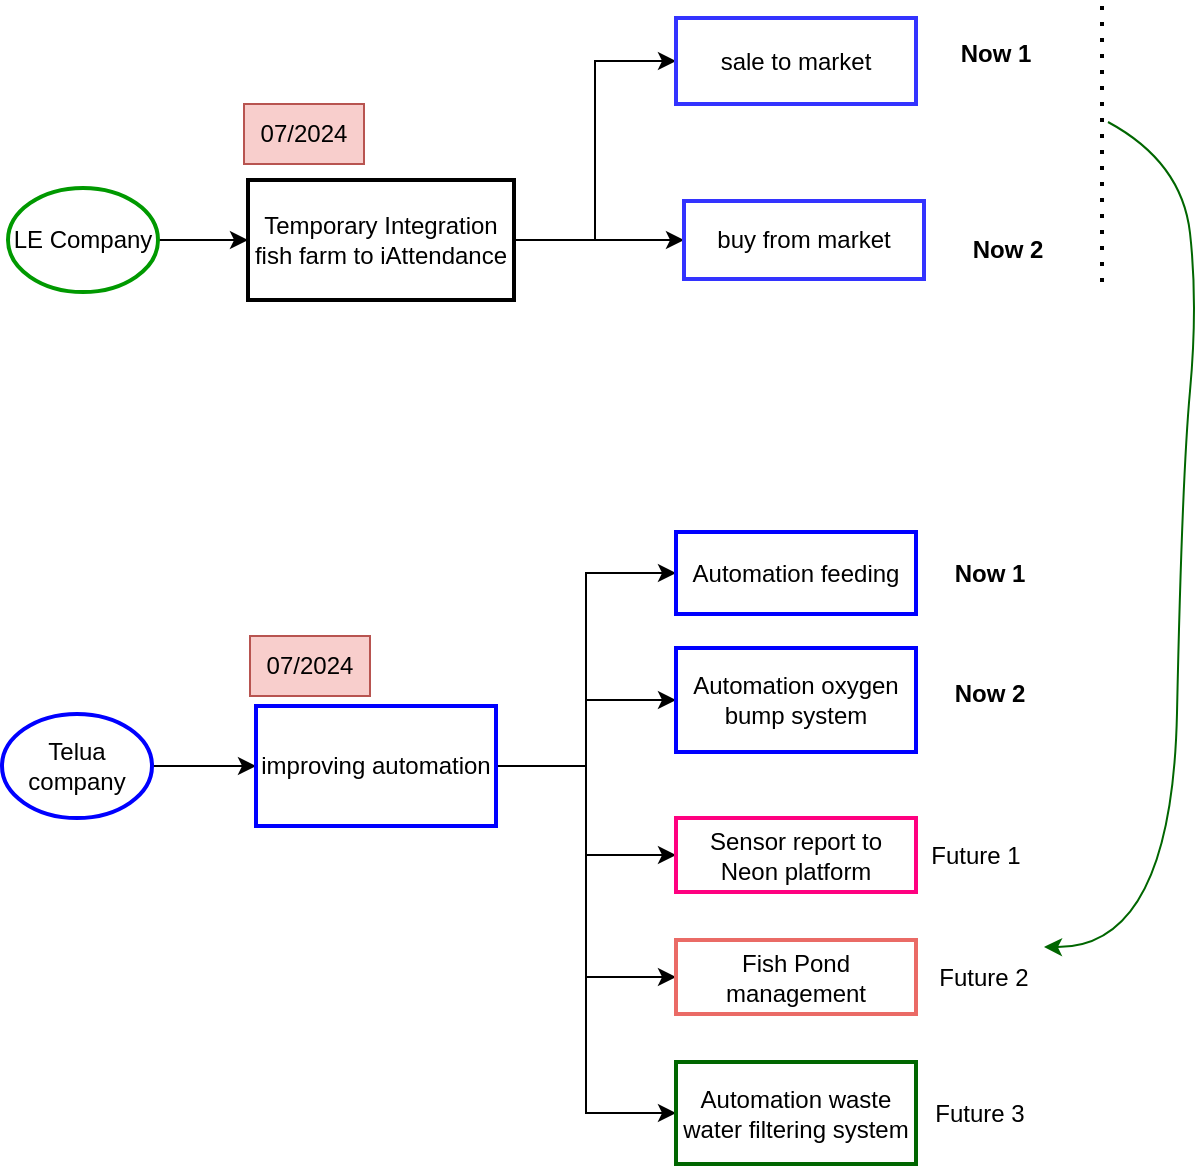<mxfile border="50" scale="3" compressed="false" locked="false" version="24.5.4" type="github">
  <diagram name="Blank" id="YmL12bMKpDGza6XwsDPr">
    <mxGraphModel dx="794" dy="452" grid="0" gridSize="10" guides="1" tooltips="1" connect="1" arrows="1" fold="1" page="0" pageScale="1" pageWidth="827" pageHeight="1169" background="none" math="1" shadow="0">
      <root>
        <mxCell id="X5NqExCQtvZxIxQ7pmgY-0" />
        <mxCell id="1" parent="X5NqExCQtvZxIxQ7pmgY-0" />
        <mxCell id="Izuh_7VSpfHUf3xHKSjE-6" value="" style="edgeStyle=orthogonalEdgeStyle;rounded=0;orthogonalLoop=1;jettySize=auto;html=1;" parent="1" source="Izuh_7VSpfHUf3xHKSjE-1" target="Izuh_7VSpfHUf3xHKSjE-5" edge="1">
          <mxGeometry relative="1" as="geometry" />
        </mxCell>
        <mxCell id="Izuh_7VSpfHUf3xHKSjE-1" value="LE Company" style="strokeWidth=2;html=1;shape=mxgraph.flowchart.start_2;whiteSpace=wrap;strokeColor=#009900;" parent="1" vertex="1">
          <mxGeometry x="128" y="180" width="75" height="52" as="geometry" />
        </mxCell>
        <mxCell id="Izuh_7VSpfHUf3xHKSjE-10" value="" style="edgeStyle=orthogonalEdgeStyle;rounded=0;orthogonalLoop=1;jettySize=auto;html=1;entryX=0;entryY=0.5;entryDx=0;entryDy=0;" parent="1" source="Izuh_7VSpfHUf3xHKSjE-5" target="Izuh_7VSpfHUf3xHKSjE-11" edge="1">
          <mxGeometry relative="1" as="geometry">
            <mxPoint x="462" y="177" as="targetPoint" />
          </mxGeometry>
        </mxCell>
        <mxCell id="Izuh_7VSpfHUf3xHKSjE-13" style="edgeStyle=orthogonalEdgeStyle;rounded=0;orthogonalLoop=1;jettySize=auto;html=1;entryX=0;entryY=0.5;entryDx=0;entryDy=0;" parent="1" source="Izuh_7VSpfHUf3xHKSjE-5" target="Izuh_7VSpfHUf3xHKSjE-12" edge="1">
          <mxGeometry relative="1" as="geometry" />
        </mxCell>
        <mxCell id="Izuh_7VSpfHUf3xHKSjE-5" value="Temporary Integration fish farm to iAttendance" style="whiteSpace=wrap;html=1;strokeWidth=2;" parent="1" vertex="1">
          <mxGeometry x="248" y="176" width="133" height="60" as="geometry" />
        </mxCell>
        <mxCell id="Izuh_7VSpfHUf3xHKSjE-7" value="07/2024" style="text;strokeColor=#b85450;align=center;fillColor=#f8cecc;html=1;verticalAlign=middle;whiteSpace=wrap;rounded=0;" parent="1" vertex="1">
          <mxGeometry x="246" y="138" width="60" height="30" as="geometry" />
        </mxCell>
        <mxCell id="Izuh_7VSpfHUf3xHKSjE-11" value="sale to market" style="whiteSpace=wrap;html=1;strokeWidth=2;strokeColor=#3333FF;" parent="1" vertex="1">
          <mxGeometry x="462" y="95" width="120" height="43" as="geometry" />
        </mxCell>
        <mxCell id="Izuh_7VSpfHUf3xHKSjE-12" value="buy from market" style="whiteSpace=wrap;html=1;strokeWidth=2;strokeColor=#3333FF;" parent="1" vertex="1">
          <mxGeometry x="466" y="186.5" width="120" height="39" as="geometry" />
        </mxCell>
        <mxCell id="Izuh_7VSpfHUf3xHKSjE-25" style="edgeStyle=orthogonalEdgeStyle;rounded=0;orthogonalLoop=1;jettySize=auto;html=1;entryX=0;entryY=0.5;entryDx=0;entryDy=0;" parent="1" source="Izuh_7VSpfHUf3xHKSjE-14" target="Izuh_7VSpfHUf3xHKSjE-18" edge="1">
          <mxGeometry relative="1" as="geometry" />
        </mxCell>
        <mxCell id="Izuh_7VSpfHUf3xHKSjE-14" value="Telua company" style="strokeWidth=2;html=1;shape=mxgraph.flowchart.start_2;whiteSpace=wrap;strokeColor=#0000FF;" parent="1" vertex="1">
          <mxGeometry x="125" y="443" width="75" height="52" as="geometry" />
        </mxCell>
        <mxCell id="Izuh_7VSpfHUf3xHKSjE-16" value="" style="edgeStyle=orthogonalEdgeStyle;rounded=0;orthogonalLoop=1;jettySize=auto;html=1;entryX=0;entryY=0.5;entryDx=0;entryDy=0;" parent="1" source="Izuh_7VSpfHUf3xHKSjE-18" target="Izuh_7VSpfHUf3xHKSjE-21" edge="1">
          <mxGeometry relative="1" as="geometry">
            <mxPoint x="453" y="440" as="targetPoint" />
          </mxGeometry>
        </mxCell>
        <mxCell id="Izuh_7VSpfHUf3xHKSjE-17" style="edgeStyle=orthogonalEdgeStyle;rounded=0;orthogonalLoop=1;jettySize=auto;html=1;entryX=0;entryY=0.5;entryDx=0;entryDy=0;" parent="1" source="Izuh_7VSpfHUf3xHKSjE-18" target="Izuh_7VSpfHUf3xHKSjE-22" edge="1">
          <mxGeometry relative="1" as="geometry" />
        </mxCell>
        <mxCell id="Izuh_7VSpfHUf3xHKSjE-24" style="edgeStyle=orthogonalEdgeStyle;rounded=0;orthogonalLoop=1;jettySize=auto;html=1;entryX=0;entryY=0.5;entryDx=0;entryDy=0;" parent="1" source="Izuh_7VSpfHUf3xHKSjE-18" target="Izuh_7VSpfHUf3xHKSjE-23" edge="1">
          <mxGeometry relative="1" as="geometry" />
        </mxCell>
        <mxCell id="tZoYD0UCbFzbl_rfIjZB-3" style="edgeStyle=orthogonalEdgeStyle;rounded=0;orthogonalLoop=1;jettySize=auto;html=1;entryX=0;entryY=0.5;entryDx=0;entryDy=0;" edge="1" parent="1" source="Izuh_7VSpfHUf3xHKSjE-18" target="tZoYD0UCbFzbl_rfIjZB-2">
          <mxGeometry relative="1" as="geometry" />
        </mxCell>
        <mxCell id="tZoYD0UCbFzbl_rfIjZB-5" style="edgeStyle=orthogonalEdgeStyle;rounded=0;orthogonalLoop=1;jettySize=auto;html=1;entryX=0;entryY=0.5;entryDx=0;entryDy=0;" edge="1" parent="1" source="Izuh_7VSpfHUf3xHKSjE-18" target="tZoYD0UCbFzbl_rfIjZB-4">
          <mxGeometry relative="1" as="geometry" />
        </mxCell>
        <mxCell id="Izuh_7VSpfHUf3xHKSjE-18" value="improving automation" style="whiteSpace=wrap;html=1;strokeWidth=2;strokeColor=#0000FF;" parent="1" vertex="1">
          <mxGeometry x="252" y="439" width="120" height="60" as="geometry" />
        </mxCell>
        <mxCell id="Izuh_7VSpfHUf3xHKSjE-19" value="07/2024" style="text;strokeColor=#b85450;align=center;fillColor=#f8cecc;html=1;verticalAlign=middle;whiteSpace=wrap;rounded=0;" parent="1" vertex="1">
          <mxGeometry x="249" y="404" width="60" height="30" as="geometry" />
        </mxCell>
        <mxCell id="Izuh_7VSpfHUf3xHKSjE-21" value="Automation feeding" style="whiteSpace=wrap;html=1;strokeWidth=2;strokeColor=#0000FF;" parent="1" vertex="1">
          <mxGeometry x="462" y="352" width="120" height="41" as="geometry" />
        </mxCell>
        <mxCell id="Izuh_7VSpfHUf3xHKSjE-22" value="Automation oxygen bump system" style="whiteSpace=wrap;html=1;strokeWidth=2;strokeColor=#0000FF;" parent="1" vertex="1">
          <mxGeometry x="462" y="410" width="120" height="52" as="geometry" />
        </mxCell>
        <mxCell id="Izuh_7VSpfHUf3xHKSjE-23" value="Automation waste water filtering system" style="whiteSpace=wrap;html=1;strokeWidth=2;strokeColor=#006600;" parent="1" vertex="1">
          <mxGeometry x="462" y="617" width="120" height="51" as="geometry" />
        </mxCell>
        <mxCell id="tZoYD0UCbFzbl_rfIjZB-1" value="Future 3" style="text;html=1;align=center;verticalAlign=middle;whiteSpace=wrap;rounded=0;" vertex="1" parent="1">
          <mxGeometry x="584" y="627.5" width="60" height="30" as="geometry" />
        </mxCell>
        <mxCell id="tZoYD0UCbFzbl_rfIjZB-2" value="Sensor report to Neon platform" style="whiteSpace=wrap;html=1;strokeWidth=2;strokeColor=#FF0080;" vertex="1" parent="1">
          <mxGeometry x="462" y="495" width="120" height="37" as="geometry" />
        </mxCell>
        <mxCell id="tZoYD0UCbFzbl_rfIjZB-4" value="Fish Pond management" style="whiteSpace=wrap;html=1;strokeWidth=2;strokeColor=#EA6B66;" vertex="1" parent="1">
          <mxGeometry x="462" y="556" width="120" height="37" as="geometry" />
        </mxCell>
        <mxCell id="tZoYD0UCbFzbl_rfIjZB-6" value="Future 2" style="text;html=1;align=center;verticalAlign=middle;whiteSpace=wrap;rounded=0;" vertex="1" parent="1">
          <mxGeometry x="586" y="559.5" width="60" height="30" as="geometry" />
        </mxCell>
        <mxCell id="tZoYD0UCbFzbl_rfIjZB-7" value="Future 1" style="text;html=1;align=center;verticalAlign=middle;whiteSpace=wrap;rounded=0;" vertex="1" parent="1">
          <mxGeometry x="582" y="498.5" width="60" height="30" as="geometry" />
        </mxCell>
        <mxCell id="tZoYD0UCbFzbl_rfIjZB-8" value="Now 1" style="text;html=1;align=center;verticalAlign=middle;whiteSpace=wrap;rounded=0;fontStyle=1" vertex="1" parent="1">
          <mxGeometry x="592" y="98" width="60" height="30" as="geometry" />
        </mxCell>
        <mxCell id="tZoYD0UCbFzbl_rfIjZB-9" value="Now 2" style="text;html=1;align=center;verticalAlign=middle;whiteSpace=wrap;rounded=0;fontStyle=1" vertex="1" parent="1">
          <mxGeometry x="598" y="195.5" width="60" height="30" as="geometry" />
        </mxCell>
        <mxCell id="tZoYD0UCbFzbl_rfIjZB-10" value="Now 1" style="text;html=1;align=center;verticalAlign=middle;whiteSpace=wrap;rounded=0;fontStyle=1" vertex="1" parent="1">
          <mxGeometry x="589" y="357.5" width="60" height="30" as="geometry" />
        </mxCell>
        <mxCell id="tZoYD0UCbFzbl_rfIjZB-11" value="Now 2" style="text;html=1;align=center;verticalAlign=middle;whiteSpace=wrap;rounded=0;fontStyle=1" vertex="1" parent="1">
          <mxGeometry x="589" y="418" width="60" height="30" as="geometry" />
        </mxCell>
        <mxCell id="tZoYD0UCbFzbl_rfIjZB-12" value="" style="endArrow=none;dashed=1;html=1;dashPattern=1 3;strokeWidth=2;rounded=0;" edge="1" parent="1">
          <mxGeometry width="50" height="50" relative="1" as="geometry">
            <mxPoint x="675" y="227" as="sourcePoint" />
            <mxPoint x="675" y="87" as="targetPoint" />
          </mxGeometry>
        </mxCell>
        <mxCell id="tZoYD0UCbFzbl_rfIjZB-14" value="" style="curved=1;endArrow=classic;html=1;rounded=0;entryX=1;entryY=0;entryDx=0;entryDy=0;strokeColor=#006600;" edge="1" parent="1" target="tZoYD0UCbFzbl_rfIjZB-6">
          <mxGeometry width="50" height="50" relative="1" as="geometry">
            <mxPoint x="678" y="147" as="sourcePoint" />
            <mxPoint x="658" y="568" as="targetPoint" />
            <Array as="points">
              <mxPoint x="715" y="167" />
              <mxPoint x="723" y="238" />
              <mxPoint x="715" y="325" />
              <mxPoint x="710" y="560" />
            </Array>
          </mxGeometry>
        </mxCell>
      </root>
    </mxGraphModel>
  </diagram>
</mxfile>
